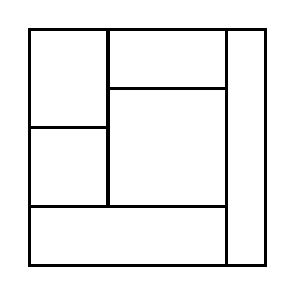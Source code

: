 \begin{tikzpicture}[very thick, scale=.5]
    \draw (0,7/2) rectangle (2,6);
    \draw (0,3/2) rectangle (2,7/2);
    \draw (2,9/2) rectangle (5,6);
    \draw (2,3/2) rectangle (5,9/2);
    \draw (0,0) rectangle (5,3/2);
    \draw (5,0) rectangle (6,6);
\end{tikzpicture}

